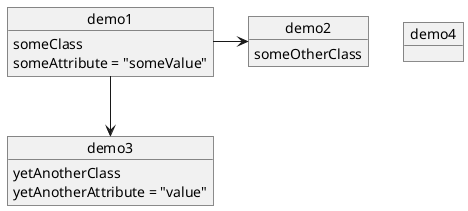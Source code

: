 @startuml

object demo1
object demo2
object demo3
object demo4

demo1 : someClass
demo1 : someAttribute = "someValue"

demo2 : someOtherClass

demo3 : yetAnotherClass 
demo3 : yetAnotherAttribute = "value"

demo1 -> demo2
demo1 --> demo3

@enduml
